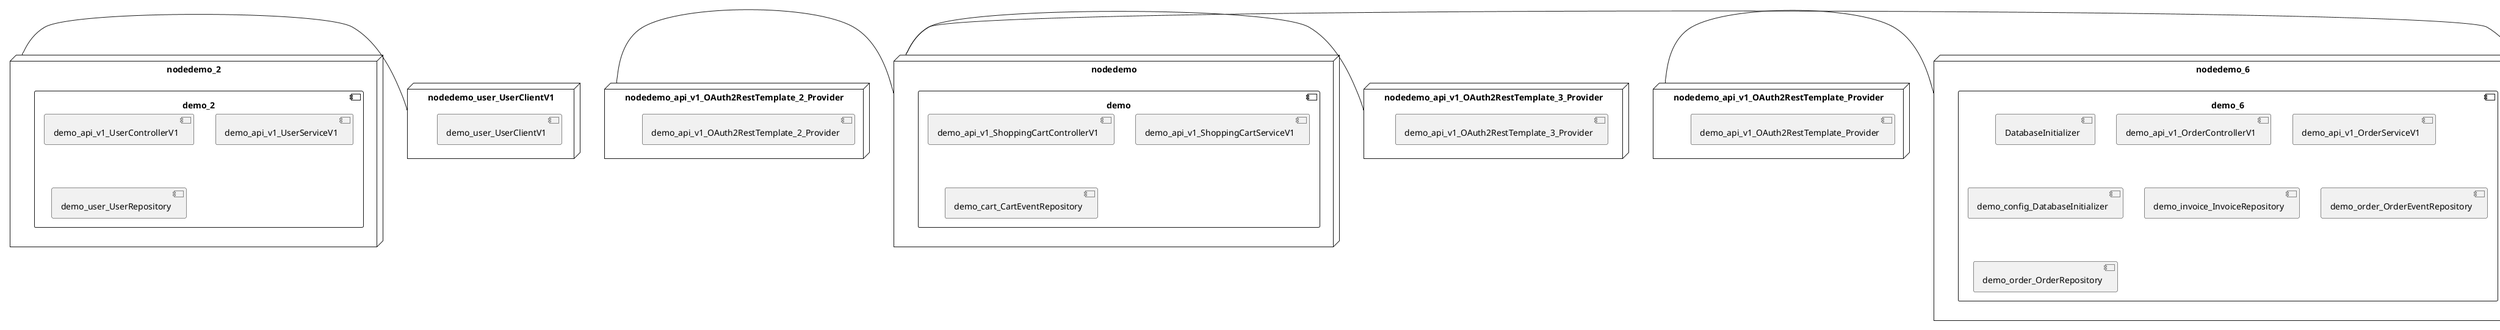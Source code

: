 @startuml
skinparam fixCircleLabelOverlapping true
skinparam componentStyle uml2
node nodedemo {
component demo {
[demo_api_v1_ShoppingCartControllerV1] [[kbastani-spring-cloud-event-sourcing-example.system#_GgxFpHJAEe-DKPJhhd4Bww]]
[demo_api_v1_ShoppingCartServiceV1] [[kbastani-spring-cloud-event-sourcing-example.system#_GgxFpHJAEe-DKPJhhd4Bww]]
[demo_cart_CartEventRepository] [[kbastani-spring-cloud-event-sourcing-example.system#_GgxFpHJAEe-DKPJhhd4Bww]]
}
}
node nodedemo_2 {
component demo_2 {
[demo_api_v1_UserControllerV1] [[kbastani-spring-cloud-event-sourcing-example.system#_GgxFpHJAEe-DKPJhhd4Bww]]
[demo_api_v1_UserServiceV1] [[kbastani-spring-cloud-event-sourcing-example.system#_GgxFpHJAEe-DKPJhhd4Bww]]
[demo_user_UserRepository] [[kbastani-spring-cloud-event-sourcing-example.system#_GgxFpHJAEe-DKPJhhd4Bww]]
}
}
node nodedemo_3 {
component demo_3 {
[demo_UserController] [[kbastani-spring-cloud-event-sourcing-example.system#_GgxFpHJAEe-DKPJhhd4Bww]]
[demo_UserRepository] [[kbastani-spring-cloud-event-sourcing-example.system#_GgxFpHJAEe-DKPJhhd4Bww]]
[demo_UserService] [[kbastani-spring-cloud-event-sourcing-example.system#_GgxFpHJAEe-DKPJhhd4Bww]]
[demo_login_UserController] [[kbastani-spring-cloud-event-sourcing-example.system#_GgxFpHJAEe-DKPJhhd4Bww]]
}
}
node nodedemo_4 {
component demo_4 {
[demo_account_AccountRepository] [[kbastani-spring-cloud-event-sourcing-example.system#_GgxFpHJAEe-DKPJhhd4Bww]]
[demo_api_v1_AccountControllerV1] [[kbastani-spring-cloud-event-sourcing-example.system#_GgxFpHJAEe-DKPJhhd4Bww]]
[demo_api_v1_AccountServiceV1] [[kbastani-spring-cloud-event-sourcing-example.system#_GgxFpHJAEe-DKPJhhd4Bww]]
}
}
node nodedemo_5 {
component demo_5 {
[demo_api_v1_CatalogControllerV1] [[kbastani-spring-cloud-event-sourcing-example.system#_GgxFpHJAEe-DKPJhhd4Bww]]
[demo_api_v1_CatalogServiceV1] [[kbastani-spring-cloud-event-sourcing-example.system#_GgxFpHJAEe-DKPJhhd4Bww]]
[demo_catalog_CatalogInfoRepository] [[kbastani-spring-cloud-event-sourcing-example.system#_GgxFpHJAEe-DKPJhhd4Bww]]
}
}
node nodedemo_6 {
component demo_6 {
[DatabaseInitializer] [[kbastani-spring-cloud-event-sourcing-example.system#_GgxFpHJAEe-DKPJhhd4Bww]]
[demo_api_v1_OrderControllerV1] [[kbastani-spring-cloud-event-sourcing-example.system#_GgxFpHJAEe-DKPJhhd4Bww]]
[demo_api_v1_OrderServiceV1] [[kbastani-spring-cloud-event-sourcing-example.system#_GgxFpHJAEe-DKPJhhd4Bww]]
[demo_config_DatabaseInitializer] [[kbastani-spring-cloud-event-sourcing-example.system#_GgxFpHJAEe-DKPJhhd4Bww]]
[demo_invoice_InvoiceRepository] [[kbastani-spring-cloud-event-sourcing-example.system#_GgxFpHJAEe-DKPJhhd4Bww]]
[demo_order_OrderEventRepository] [[kbastani-spring-cloud-event-sourcing-example.system#_GgxFpHJAEe-DKPJhhd4Bww]]
[demo_order_OrderRepository] [[kbastani-spring-cloud-event-sourcing-example.system#_GgxFpHJAEe-DKPJhhd4Bww]]
}
}
node nodedemo_v1 {
component demo_v1 {
[demo_v1_InventoryControllerV1] [[kbastani-spring-cloud-event-sourcing-example.system#_GgxFpHJAEe-DKPJhhd4Bww]]
[demo_v1_InventoryServiceV1] [[kbastani-spring-cloud-event-sourcing-example.system#_GgxFpHJAEe-DKPJhhd4Bww]]
}
}
node nodedemo_api_v1_OAuth2RestTemplate_2_Provider {
[demo_api_v1_OAuth2RestTemplate_2_Provider] [[kbastani-spring-cloud-event-sourcing-example.system#_GgxFpHJAEe-DKPJhhd4Bww]]
}
node nodedemo_api_v1_OAuth2RestTemplate_3_Provider {
[demo_api_v1_OAuth2RestTemplate_3_Provider] [[kbastani-spring-cloud-event-sourcing-example.system#_GgxFpHJAEe-DKPJhhd4Bww]]
}
node nodedemo_api_v1_OAuth2RestTemplate_Provider {
[demo_api_v1_OAuth2RestTemplate_Provider] [[kbastani-spring-cloud-event-sourcing-example.system#_GgxFpHJAEe-DKPJhhd4Bww]]
}
node nodedemo_api_v1_RestTemplate_2_Provider {
[demo_api_v1_RestTemplate_2_Provider] [[kbastani-spring-cloud-event-sourcing-example.system#_GgxFpHJAEe-DKPJhhd4Bww]]
}
node nodedemo_api_v1_RestTemplate_Provider {
[demo_api_v1_RestTemplate_Provider] [[kbastani-spring-cloud-event-sourcing-example.system#_GgxFpHJAEe-DKPJhhd4Bww]]
}
node nodedemo_inventory_InventoryRepository_Provider {
[demo_inventory_InventoryRepository_Provider] [[kbastani-spring-cloud-event-sourcing-example.system#_GgxFpHJAEe-DKPJhhd4Bww]]
}
node nodedemo_login_AuthenticationManager_Provider {
[demo_login_AuthenticationManager_Provider] [[kbastani-spring-cloud-event-sourcing-example.system#_GgxFpHJAEe-DKPJhhd4Bww]]
}
node nodedemo_login_ClientDetailsService_Provider {
[demo_login_ClientDetailsService_Provider] [[kbastani-spring-cloud-event-sourcing-example.system#_GgxFpHJAEe-DKPJhhd4Bww]]
}
node nodedemo_login_HttpSessionSecurityContextRepository_Provider {
[demo_login_HttpSessionSecurityContextRepository_Provider] [[kbastani-spring-cloud-event-sourcing-example.system#_GgxFpHJAEe-DKPJhhd4Bww]]
}
node nodedemo_login_LoginController {
[demo_login_LoginController] [[kbastani-spring-cloud-event-sourcing-example.system#_GgxFpHJAEe-DKPJhhd4Bww]]
}
node nodedemo_product_ProductRepository_Provider {
[demo_product_ProductRepository_Provider] [[kbastani-spring-cloud-event-sourcing-example.system#_GgxFpHJAEe-DKPJhhd4Bww]]
}
node nodedemo_user_UserClientV1 {
[demo_user_UserClientV1] [[kbastani-spring-cloud-event-sourcing-example.system#_GgxFpHJAEe-DKPJhhd4Bww]]
}
node nodedemo_v1_Session_Provider {
[demo_v1_Session_Provider] [[kbastani-spring-cloud-event-sourcing-example.system#_GgxFpHJAEe-DKPJhhd4Bww]]
}
[nodedemo_2] - [nodedemo_user_UserClientV1]
[nodedemo_api_v1_OAuth2RestTemplate_2_Provider] - [nodedemo]
[nodedemo_api_v1_OAuth2RestTemplate_3_Provider] - [nodedemo]
[nodedemo_api_v1_OAuth2RestTemplate_Provider] - [nodedemo_6]
[nodedemo_api_v1_RestTemplate_2_Provider] - [nodedemo]
[nodedemo_api_v1_RestTemplate_Provider] - [nodedemo_5]
[nodedemo_inventory_InventoryRepository_Provider] - [nodedemo_v1]
[nodedemo_login_AuthenticationManager_Provider] - [nodedemo_login_LoginController]
[nodedemo_login_ClientDetailsService_Provider] - [nodedemo_login_LoginController]
[nodedemo_login_HttpSessionSecurityContextRepository_Provider] - [nodedemo_login_LoginController]
[nodedemo_product_ProductRepository_Provider] - [nodedemo_v1]
[nodedemo_v1_Session_Provider] - [nodedemo_v1]

@enduml
